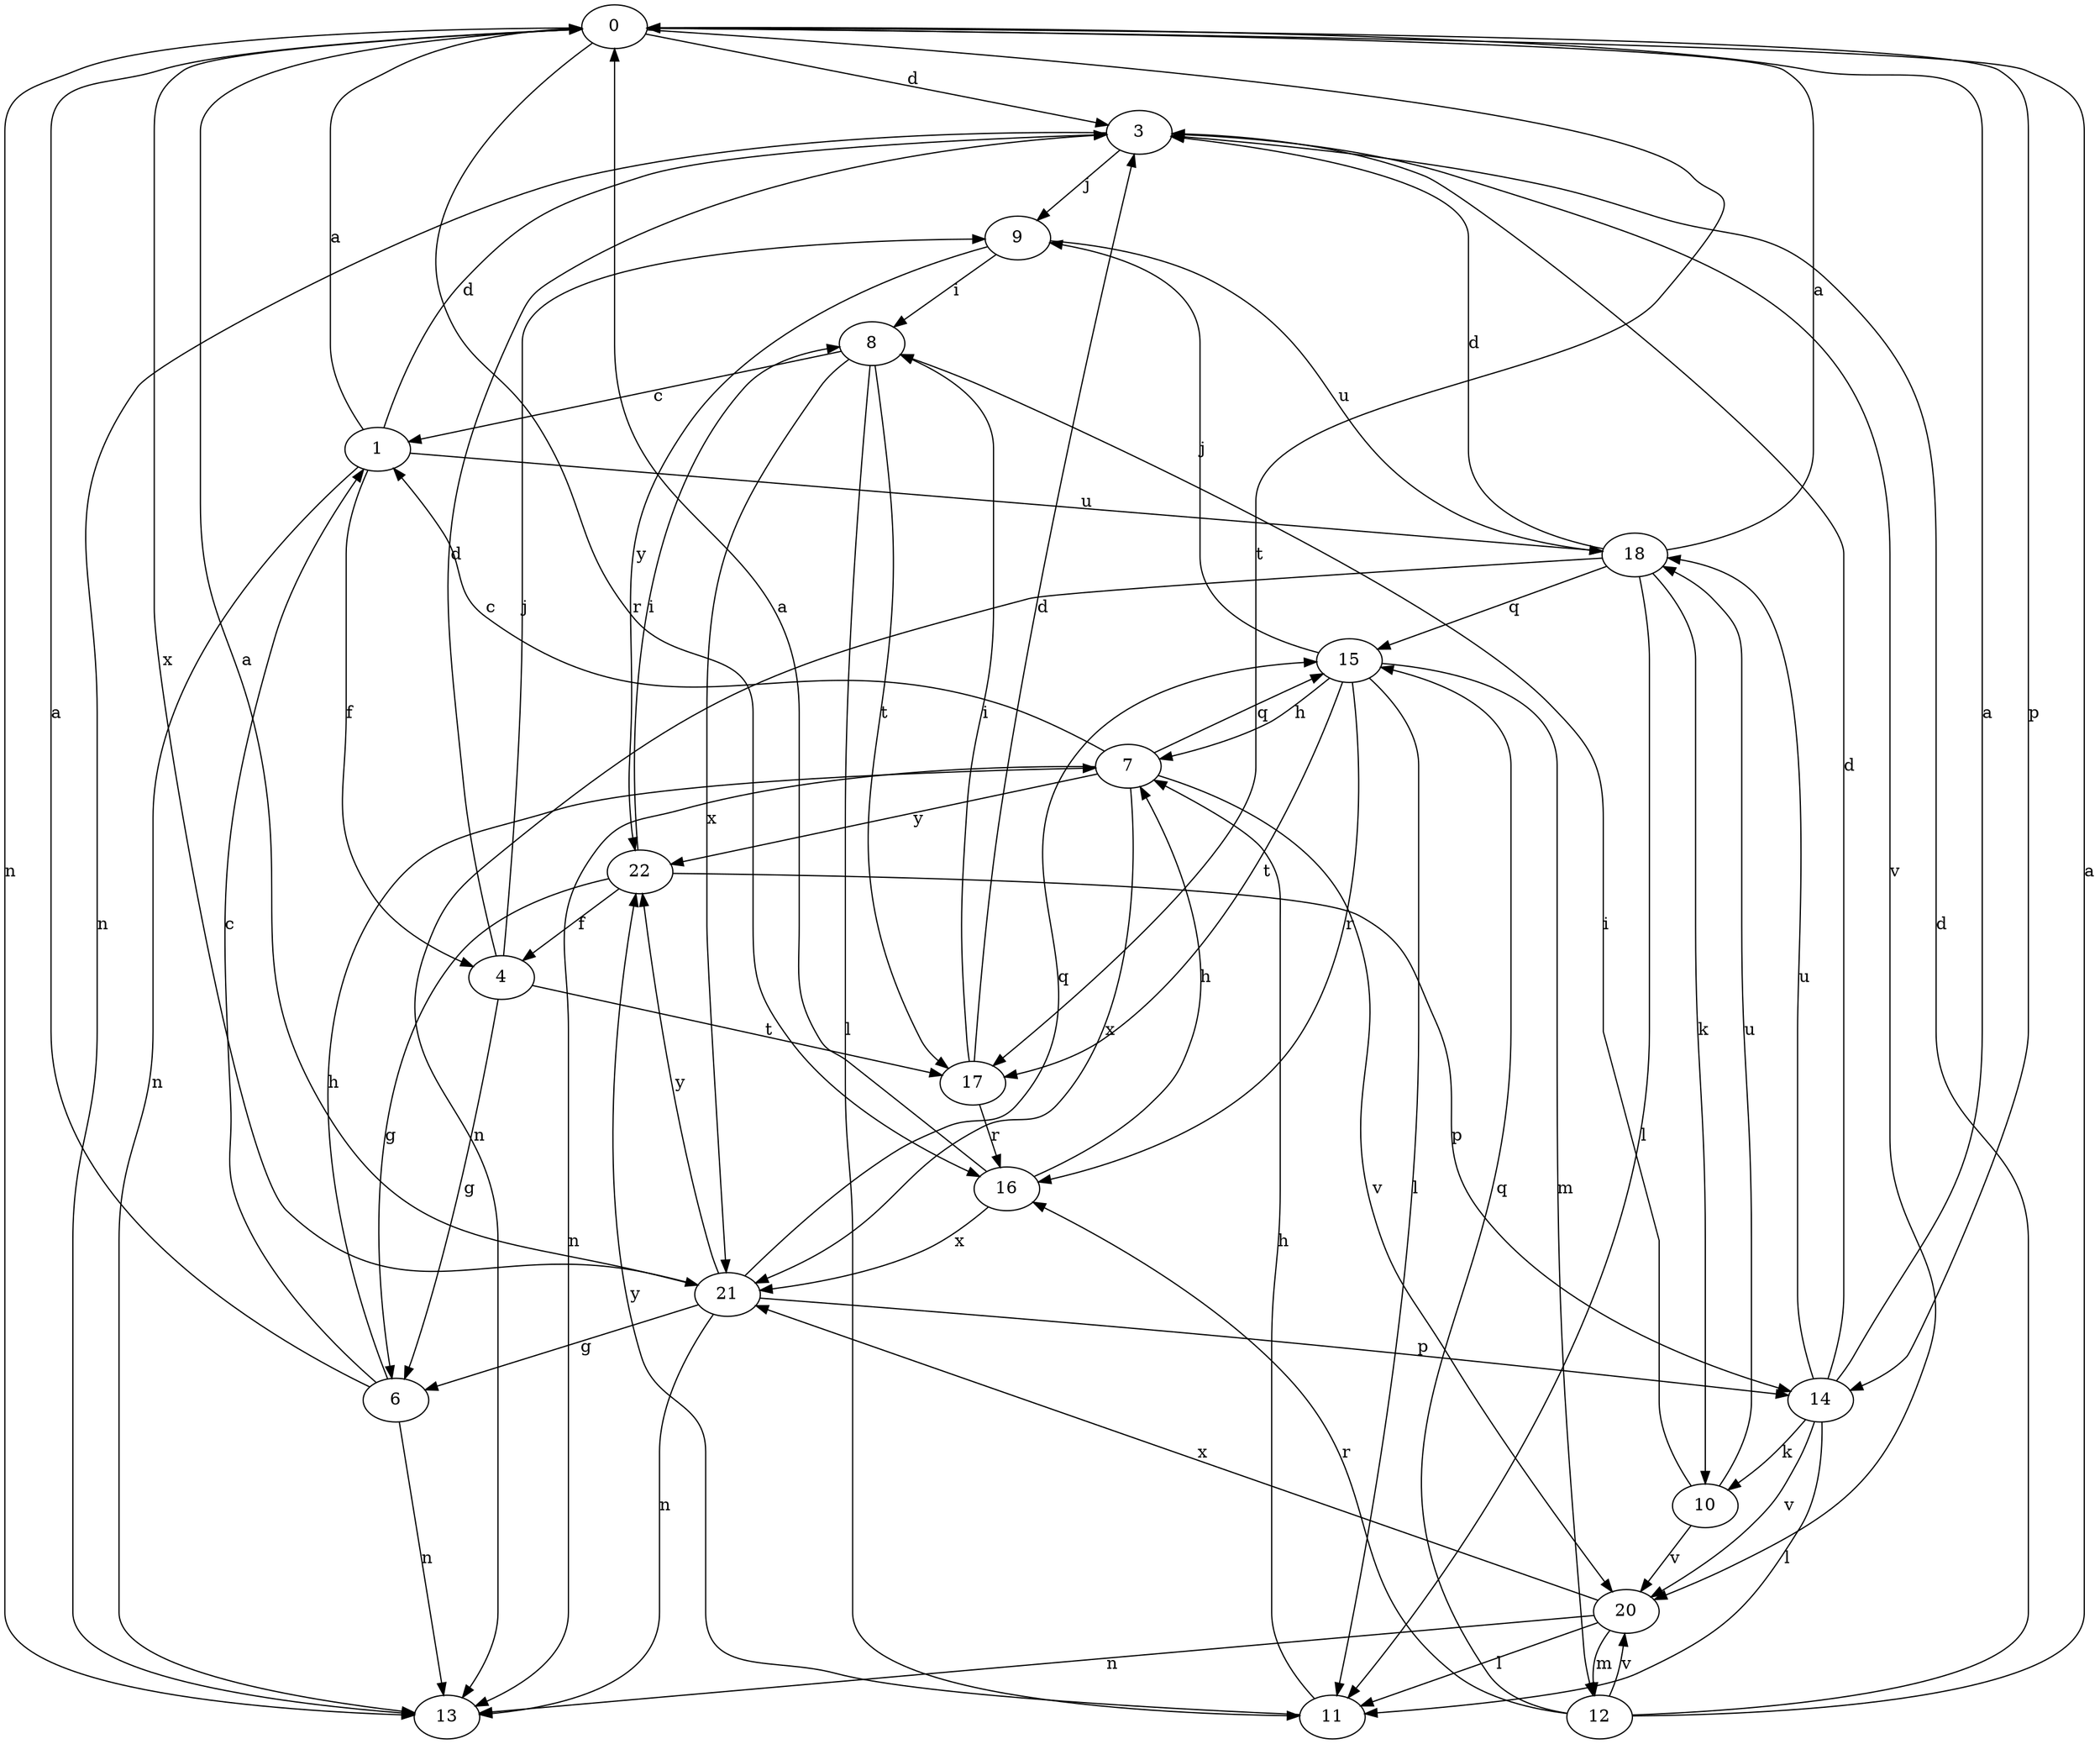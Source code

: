 strict digraph  {
0;
1;
3;
4;
6;
7;
8;
9;
10;
11;
12;
13;
14;
15;
16;
17;
18;
20;
21;
22;
0 -> 3  [label=d];
0 -> 13  [label=n];
0 -> 14  [label=p];
0 -> 16  [label=r];
0 -> 17  [label=t];
0 -> 21  [label=x];
1 -> 0  [label=a];
1 -> 3  [label=d];
1 -> 4  [label=f];
1 -> 13  [label=n];
1 -> 18  [label=u];
3 -> 9  [label=j];
3 -> 13  [label=n];
3 -> 20  [label=v];
4 -> 3  [label=d];
4 -> 6  [label=g];
4 -> 9  [label=j];
4 -> 17  [label=t];
6 -> 0  [label=a];
6 -> 1  [label=c];
6 -> 7  [label=h];
6 -> 13  [label=n];
7 -> 1  [label=c];
7 -> 13  [label=n];
7 -> 15  [label=q];
7 -> 20  [label=v];
7 -> 21  [label=x];
7 -> 22  [label=y];
8 -> 1  [label=c];
8 -> 11  [label=l];
8 -> 17  [label=t];
8 -> 21  [label=x];
9 -> 8  [label=i];
9 -> 18  [label=u];
9 -> 22  [label=y];
10 -> 8  [label=i];
10 -> 18  [label=u];
10 -> 20  [label=v];
11 -> 7  [label=h];
11 -> 22  [label=y];
12 -> 0  [label=a];
12 -> 3  [label=d];
12 -> 15  [label=q];
12 -> 16  [label=r];
12 -> 20  [label=v];
14 -> 0  [label=a];
14 -> 3  [label=d];
14 -> 10  [label=k];
14 -> 11  [label=l];
14 -> 18  [label=u];
14 -> 20  [label=v];
15 -> 7  [label=h];
15 -> 9  [label=j];
15 -> 11  [label=l];
15 -> 12  [label=m];
15 -> 16  [label=r];
15 -> 17  [label=t];
16 -> 0  [label=a];
16 -> 7  [label=h];
16 -> 21  [label=x];
17 -> 3  [label=d];
17 -> 8  [label=i];
17 -> 16  [label=r];
18 -> 0  [label=a];
18 -> 3  [label=d];
18 -> 10  [label=k];
18 -> 11  [label=l];
18 -> 13  [label=n];
18 -> 15  [label=q];
20 -> 11  [label=l];
20 -> 12  [label=m];
20 -> 13  [label=n];
20 -> 21  [label=x];
21 -> 0  [label=a];
21 -> 6  [label=g];
21 -> 13  [label=n];
21 -> 14  [label=p];
21 -> 15  [label=q];
21 -> 22  [label=y];
22 -> 4  [label=f];
22 -> 6  [label=g];
22 -> 8  [label=i];
22 -> 14  [label=p];
}
